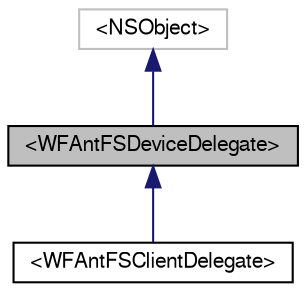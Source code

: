 digraph "&lt;WFAntFSDeviceDelegate&gt;"
{
  edge [fontname="FreeSans",fontsize="10",labelfontname="FreeSans",labelfontsize="10"];
  node [fontname="FreeSans",fontsize="10",shape=record];
  Node1 [label="\<WFAntFSDeviceDelegate\>",height=0.2,width=0.4,color="black", fillcolor="grey75", style="filled", fontcolor="black"];
  Node2 -> Node1 [dir="back",color="midnightblue",fontsize="10",style="solid",fontname="FreeSans"];
  Node2 [label="\<NSObject\>",height=0.2,width=0.4,color="grey75", fillcolor="white", style="filled"];
  Node1 -> Node3 [dir="back",color="midnightblue",fontsize="10",style="solid",fontname="FreeSans"];
  Node3 [label="\<WFAntFSClientDelegate\>",height=0.2,width=0.4,color="black", fillcolor="white", style="filled",URL="$protocol_w_f_ant_f_s_client_delegate-p.html",tooltip="Defines the interface for callback methods used by the WFAntFSClientBase. "];
}
